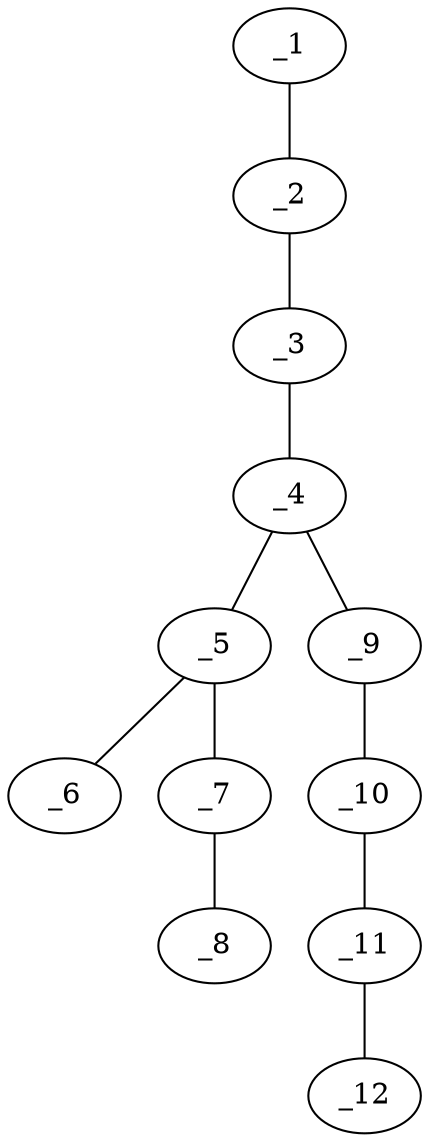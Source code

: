graph molid634220 {
	_1	 [charge=0,
		chem=1,
		symbol="C  ",
		x="4.5981",
		y="-2"];
	_2	 [charge=0,
		chem=1,
		symbol="C  ",
		x="4.5981",
		y="-1"];
	_1 -- _2	 [valence=1];
	_3	 [charge=0,
		chem=1,
		symbol="C  ",
		x="5.4641",
		y="-0.5"];
	_2 -- _3	 [valence=1];
	_4	 [charge=0,
		chem=4,
		symbol="N  ",
		x="5.4641",
		y="0.5"];
	_3 -- _4	 [valence=1];
	_5	 [charge=1,
		chem=4,
		symbol="N  ",
		x="6.3301",
		y=1];
	_4 -- _5	 [valence=1];
	_9	 [charge=0,
		chem=1,
		symbol="C  ",
		x="4.5981",
		y=1];
	_4 -- _9	 [valence=1];
	_6	 [charge=0,
		chem=2,
		symbol="O  ",
		x="6.3301",
		y=2];
	_5 -- _6	 [valence=2];
	_7	 [charge="-1",
		chem=4,
		symbol="N  ",
		x="7.1962",
		y="0.5"];
	_5 -- _7	 [valence=1];
	_8	 [charge=0,
		chem=2,
		symbol="O  ",
		x="8.0622",
		y=1];
	_7 -- _8	 [valence=1];
	_10	 [charge=0,
		chem=1,
		symbol="C  ",
		x="3.7321",
		y="0.5"];
	_9 -- _10	 [valence=1];
	_11	 [charge=0,
		chem=1,
		symbol="C  ",
		x="2.866",
		y=1];
	_10 -- _11	 [valence=1];
	_12	 [charge=0,
		chem=4,
		symbol="N  ",
		x=2,
		y="0.5"];
	_11 -- _12	 [valence=1];
}
